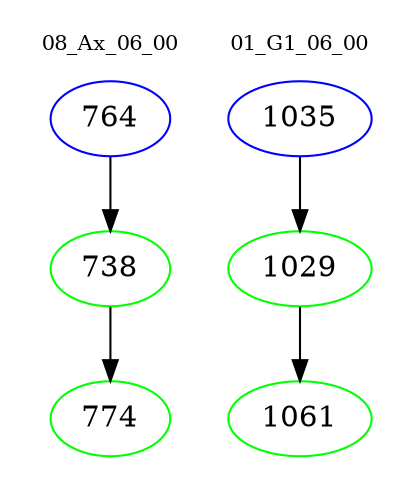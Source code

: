 digraph{
subgraph cluster_0 {
color = white
label = "08_Ax_06_00";
fontsize=10;
T0_764 [label="764", color="blue"]
T0_764 -> T0_738 [color="black"]
T0_738 [label="738", color="green"]
T0_738 -> T0_774 [color="black"]
T0_774 [label="774", color="green"]
}
subgraph cluster_1 {
color = white
label = "01_G1_06_00";
fontsize=10;
T1_1035 [label="1035", color="blue"]
T1_1035 -> T1_1029 [color="black"]
T1_1029 [label="1029", color="green"]
T1_1029 -> T1_1061 [color="black"]
T1_1061 [label="1061", color="green"]
}
}
